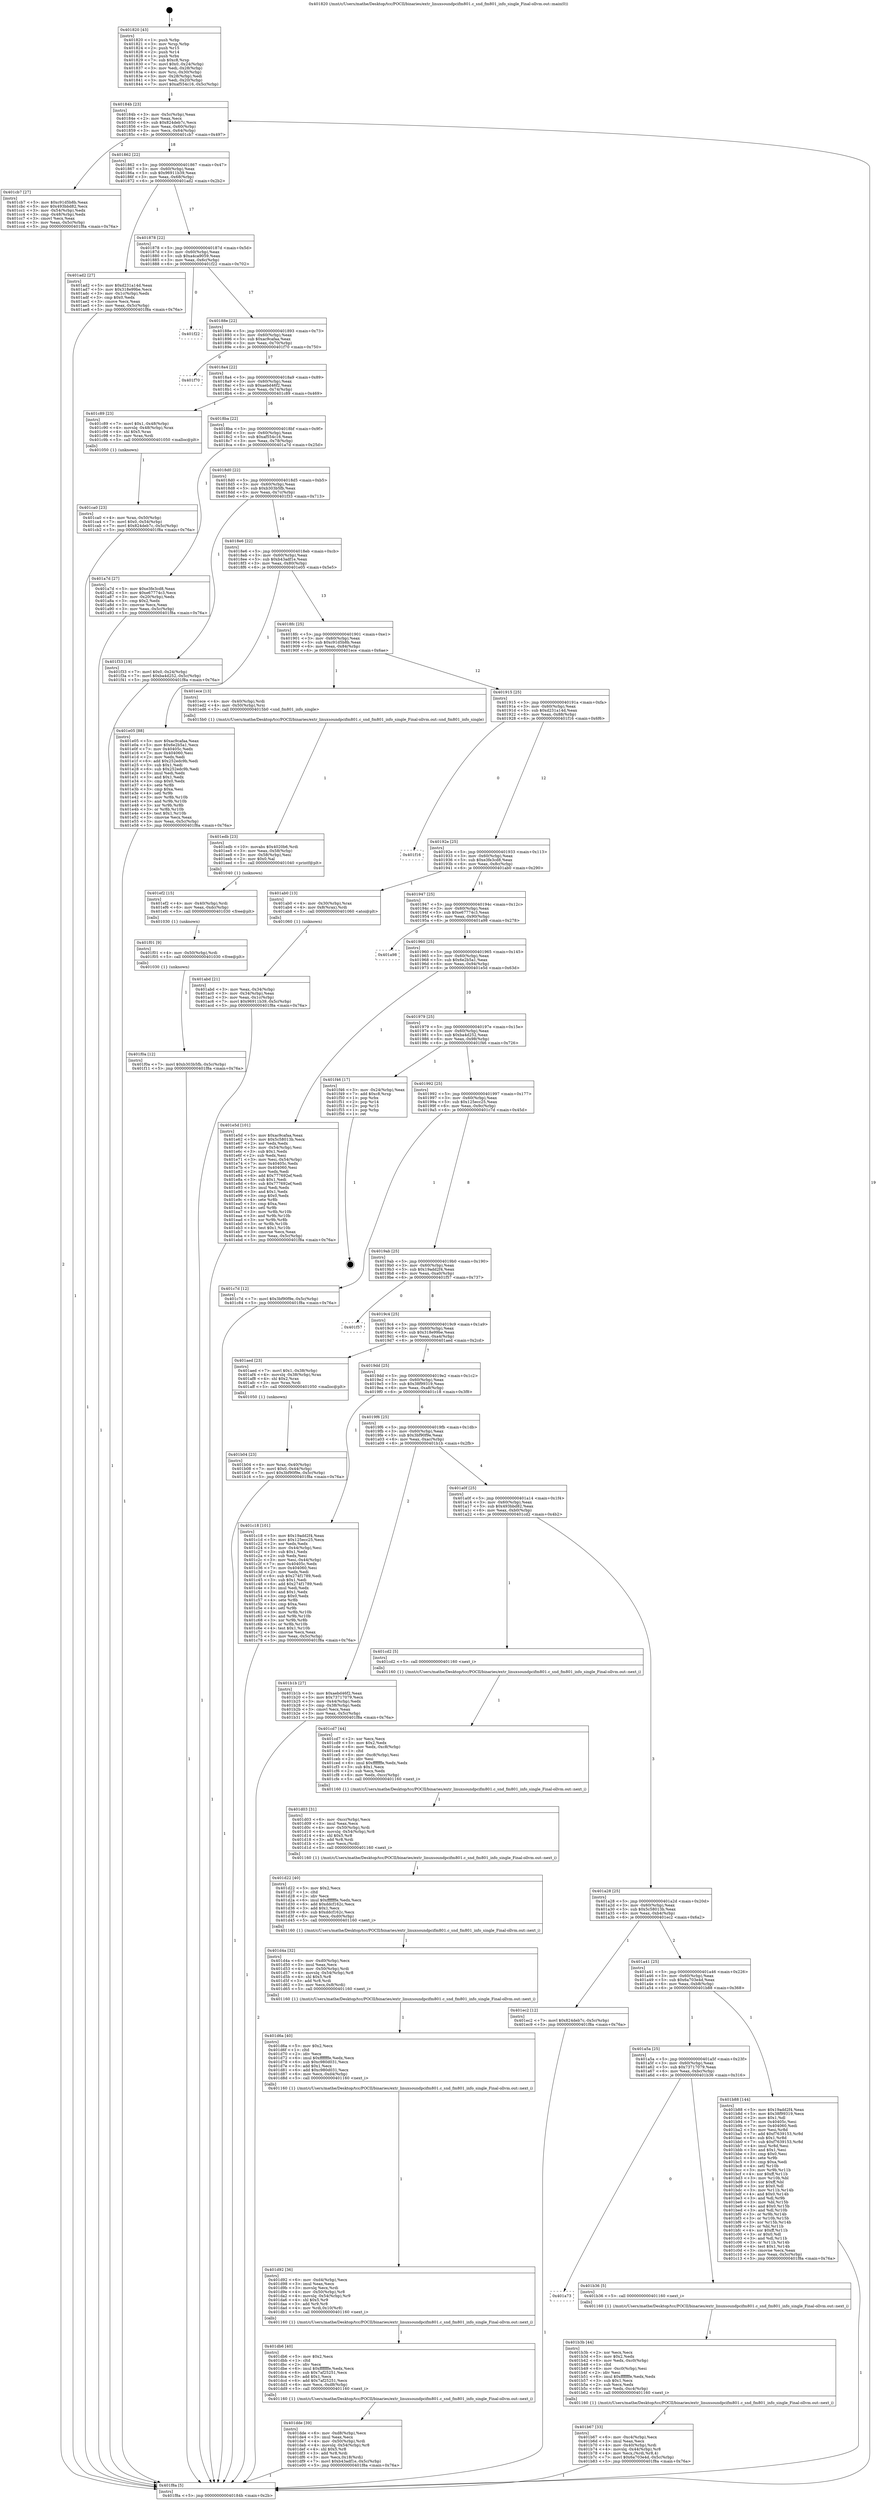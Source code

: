 digraph "0x401820" {
  label = "0x401820 (/mnt/c/Users/mathe/Desktop/tcc/POCII/binaries/extr_linuxsoundpcifm801.c_snd_fm801_info_single_Final-ollvm.out::main(0))"
  labelloc = "t"
  node[shape=record]

  Entry [label="",width=0.3,height=0.3,shape=circle,fillcolor=black,style=filled]
  "0x40184b" [label="{
     0x40184b [23]\l
     | [instrs]\l
     &nbsp;&nbsp;0x40184b \<+3\>: mov -0x5c(%rbp),%eax\l
     &nbsp;&nbsp;0x40184e \<+2\>: mov %eax,%ecx\l
     &nbsp;&nbsp;0x401850 \<+6\>: sub $0x824deb7c,%ecx\l
     &nbsp;&nbsp;0x401856 \<+3\>: mov %eax,-0x60(%rbp)\l
     &nbsp;&nbsp;0x401859 \<+3\>: mov %ecx,-0x64(%rbp)\l
     &nbsp;&nbsp;0x40185c \<+6\>: je 0000000000401cb7 \<main+0x497\>\l
  }"]
  "0x401cb7" [label="{
     0x401cb7 [27]\l
     | [instrs]\l
     &nbsp;&nbsp;0x401cb7 \<+5\>: mov $0xc91d5b8b,%eax\l
     &nbsp;&nbsp;0x401cbc \<+5\>: mov $0x493bbd82,%ecx\l
     &nbsp;&nbsp;0x401cc1 \<+3\>: mov -0x54(%rbp),%edx\l
     &nbsp;&nbsp;0x401cc4 \<+3\>: cmp -0x48(%rbp),%edx\l
     &nbsp;&nbsp;0x401cc7 \<+3\>: cmovl %ecx,%eax\l
     &nbsp;&nbsp;0x401cca \<+3\>: mov %eax,-0x5c(%rbp)\l
     &nbsp;&nbsp;0x401ccd \<+5\>: jmp 0000000000401f8a \<main+0x76a\>\l
  }"]
  "0x401862" [label="{
     0x401862 [22]\l
     | [instrs]\l
     &nbsp;&nbsp;0x401862 \<+5\>: jmp 0000000000401867 \<main+0x47\>\l
     &nbsp;&nbsp;0x401867 \<+3\>: mov -0x60(%rbp),%eax\l
     &nbsp;&nbsp;0x40186a \<+5\>: sub $0x96911b39,%eax\l
     &nbsp;&nbsp;0x40186f \<+3\>: mov %eax,-0x68(%rbp)\l
     &nbsp;&nbsp;0x401872 \<+6\>: je 0000000000401ad2 \<main+0x2b2\>\l
  }"]
  Exit [label="",width=0.3,height=0.3,shape=circle,fillcolor=black,style=filled,peripheries=2]
  "0x401ad2" [label="{
     0x401ad2 [27]\l
     | [instrs]\l
     &nbsp;&nbsp;0x401ad2 \<+5\>: mov $0xd231a14d,%eax\l
     &nbsp;&nbsp;0x401ad7 \<+5\>: mov $0x318e99be,%ecx\l
     &nbsp;&nbsp;0x401adc \<+3\>: mov -0x1c(%rbp),%edx\l
     &nbsp;&nbsp;0x401adf \<+3\>: cmp $0x0,%edx\l
     &nbsp;&nbsp;0x401ae2 \<+3\>: cmove %ecx,%eax\l
     &nbsp;&nbsp;0x401ae5 \<+3\>: mov %eax,-0x5c(%rbp)\l
     &nbsp;&nbsp;0x401ae8 \<+5\>: jmp 0000000000401f8a \<main+0x76a\>\l
  }"]
  "0x401878" [label="{
     0x401878 [22]\l
     | [instrs]\l
     &nbsp;&nbsp;0x401878 \<+5\>: jmp 000000000040187d \<main+0x5d\>\l
     &nbsp;&nbsp;0x40187d \<+3\>: mov -0x60(%rbp),%eax\l
     &nbsp;&nbsp;0x401880 \<+5\>: sub $0xa4ca9059,%eax\l
     &nbsp;&nbsp;0x401885 \<+3\>: mov %eax,-0x6c(%rbp)\l
     &nbsp;&nbsp;0x401888 \<+6\>: je 0000000000401f22 \<main+0x702\>\l
  }"]
  "0x401f0a" [label="{
     0x401f0a [12]\l
     | [instrs]\l
     &nbsp;&nbsp;0x401f0a \<+7\>: movl $0xb303b5fb,-0x5c(%rbp)\l
     &nbsp;&nbsp;0x401f11 \<+5\>: jmp 0000000000401f8a \<main+0x76a\>\l
  }"]
  "0x401f22" [label="{
     0x401f22\l
  }", style=dashed]
  "0x40188e" [label="{
     0x40188e [22]\l
     | [instrs]\l
     &nbsp;&nbsp;0x40188e \<+5\>: jmp 0000000000401893 \<main+0x73\>\l
     &nbsp;&nbsp;0x401893 \<+3\>: mov -0x60(%rbp),%eax\l
     &nbsp;&nbsp;0x401896 \<+5\>: sub $0xac9cafaa,%eax\l
     &nbsp;&nbsp;0x40189b \<+3\>: mov %eax,-0x70(%rbp)\l
     &nbsp;&nbsp;0x40189e \<+6\>: je 0000000000401f70 \<main+0x750\>\l
  }"]
  "0x401f01" [label="{
     0x401f01 [9]\l
     | [instrs]\l
     &nbsp;&nbsp;0x401f01 \<+4\>: mov -0x50(%rbp),%rdi\l
     &nbsp;&nbsp;0x401f05 \<+5\>: call 0000000000401030 \<free@plt\>\l
     | [calls]\l
     &nbsp;&nbsp;0x401030 \{1\} (unknown)\l
  }"]
  "0x401f70" [label="{
     0x401f70\l
  }", style=dashed]
  "0x4018a4" [label="{
     0x4018a4 [22]\l
     | [instrs]\l
     &nbsp;&nbsp;0x4018a4 \<+5\>: jmp 00000000004018a9 \<main+0x89\>\l
     &nbsp;&nbsp;0x4018a9 \<+3\>: mov -0x60(%rbp),%eax\l
     &nbsp;&nbsp;0x4018ac \<+5\>: sub $0xaebd46f2,%eax\l
     &nbsp;&nbsp;0x4018b1 \<+3\>: mov %eax,-0x74(%rbp)\l
     &nbsp;&nbsp;0x4018b4 \<+6\>: je 0000000000401c89 \<main+0x469\>\l
  }"]
  "0x401ef2" [label="{
     0x401ef2 [15]\l
     | [instrs]\l
     &nbsp;&nbsp;0x401ef2 \<+4\>: mov -0x40(%rbp),%rdi\l
     &nbsp;&nbsp;0x401ef6 \<+6\>: mov %eax,-0xdc(%rbp)\l
     &nbsp;&nbsp;0x401efc \<+5\>: call 0000000000401030 \<free@plt\>\l
     | [calls]\l
     &nbsp;&nbsp;0x401030 \{1\} (unknown)\l
  }"]
  "0x401c89" [label="{
     0x401c89 [23]\l
     | [instrs]\l
     &nbsp;&nbsp;0x401c89 \<+7\>: movl $0x1,-0x48(%rbp)\l
     &nbsp;&nbsp;0x401c90 \<+4\>: movslq -0x48(%rbp),%rax\l
     &nbsp;&nbsp;0x401c94 \<+4\>: shl $0x5,%rax\l
     &nbsp;&nbsp;0x401c98 \<+3\>: mov %rax,%rdi\l
     &nbsp;&nbsp;0x401c9b \<+5\>: call 0000000000401050 \<malloc@plt\>\l
     | [calls]\l
     &nbsp;&nbsp;0x401050 \{1\} (unknown)\l
  }"]
  "0x4018ba" [label="{
     0x4018ba [22]\l
     | [instrs]\l
     &nbsp;&nbsp;0x4018ba \<+5\>: jmp 00000000004018bf \<main+0x9f\>\l
     &nbsp;&nbsp;0x4018bf \<+3\>: mov -0x60(%rbp),%eax\l
     &nbsp;&nbsp;0x4018c2 \<+5\>: sub $0xaf554c16,%eax\l
     &nbsp;&nbsp;0x4018c7 \<+3\>: mov %eax,-0x78(%rbp)\l
     &nbsp;&nbsp;0x4018ca \<+6\>: je 0000000000401a7d \<main+0x25d\>\l
  }"]
  "0x401edb" [label="{
     0x401edb [23]\l
     | [instrs]\l
     &nbsp;&nbsp;0x401edb \<+10\>: movabs $0x4020b6,%rdi\l
     &nbsp;&nbsp;0x401ee5 \<+3\>: mov %eax,-0x58(%rbp)\l
     &nbsp;&nbsp;0x401ee8 \<+3\>: mov -0x58(%rbp),%esi\l
     &nbsp;&nbsp;0x401eeb \<+2\>: mov $0x0,%al\l
     &nbsp;&nbsp;0x401eed \<+5\>: call 0000000000401040 \<printf@plt\>\l
     | [calls]\l
     &nbsp;&nbsp;0x401040 \{1\} (unknown)\l
  }"]
  "0x401a7d" [label="{
     0x401a7d [27]\l
     | [instrs]\l
     &nbsp;&nbsp;0x401a7d \<+5\>: mov $0xe3fe3cd8,%eax\l
     &nbsp;&nbsp;0x401a82 \<+5\>: mov $0xe67774c3,%ecx\l
     &nbsp;&nbsp;0x401a87 \<+3\>: mov -0x20(%rbp),%edx\l
     &nbsp;&nbsp;0x401a8a \<+3\>: cmp $0x2,%edx\l
     &nbsp;&nbsp;0x401a8d \<+3\>: cmovne %ecx,%eax\l
     &nbsp;&nbsp;0x401a90 \<+3\>: mov %eax,-0x5c(%rbp)\l
     &nbsp;&nbsp;0x401a93 \<+5\>: jmp 0000000000401f8a \<main+0x76a\>\l
  }"]
  "0x4018d0" [label="{
     0x4018d0 [22]\l
     | [instrs]\l
     &nbsp;&nbsp;0x4018d0 \<+5\>: jmp 00000000004018d5 \<main+0xb5\>\l
     &nbsp;&nbsp;0x4018d5 \<+3\>: mov -0x60(%rbp),%eax\l
     &nbsp;&nbsp;0x4018d8 \<+5\>: sub $0xb303b5fb,%eax\l
     &nbsp;&nbsp;0x4018dd \<+3\>: mov %eax,-0x7c(%rbp)\l
     &nbsp;&nbsp;0x4018e0 \<+6\>: je 0000000000401f33 \<main+0x713\>\l
  }"]
  "0x401f8a" [label="{
     0x401f8a [5]\l
     | [instrs]\l
     &nbsp;&nbsp;0x401f8a \<+5\>: jmp 000000000040184b \<main+0x2b\>\l
  }"]
  "0x401820" [label="{
     0x401820 [43]\l
     | [instrs]\l
     &nbsp;&nbsp;0x401820 \<+1\>: push %rbp\l
     &nbsp;&nbsp;0x401821 \<+3\>: mov %rsp,%rbp\l
     &nbsp;&nbsp;0x401824 \<+2\>: push %r15\l
     &nbsp;&nbsp;0x401826 \<+2\>: push %r14\l
     &nbsp;&nbsp;0x401828 \<+1\>: push %rbx\l
     &nbsp;&nbsp;0x401829 \<+7\>: sub $0xc8,%rsp\l
     &nbsp;&nbsp;0x401830 \<+7\>: movl $0x0,-0x24(%rbp)\l
     &nbsp;&nbsp;0x401837 \<+3\>: mov %edi,-0x28(%rbp)\l
     &nbsp;&nbsp;0x40183a \<+4\>: mov %rsi,-0x30(%rbp)\l
     &nbsp;&nbsp;0x40183e \<+3\>: mov -0x28(%rbp),%edi\l
     &nbsp;&nbsp;0x401841 \<+3\>: mov %edi,-0x20(%rbp)\l
     &nbsp;&nbsp;0x401844 \<+7\>: movl $0xaf554c16,-0x5c(%rbp)\l
  }"]
  "0x401dde" [label="{
     0x401dde [39]\l
     | [instrs]\l
     &nbsp;&nbsp;0x401dde \<+6\>: mov -0xd8(%rbp),%ecx\l
     &nbsp;&nbsp;0x401de4 \<+3\>: imul %eax,%ecx\l
     &nbsp;&nbsp;0x401de7 \<+4\>: mov -0x50(%rbp),%rdi\l
     &nbsp;&nbsp;0x401deb \<+4\>: movslq -0x54(%rbp),%r8\l
     &nbsp;&nbsp;0x401def \<+4\>: shl $0x5,%r8\l
     &nbsp;&nbsp;0x401df3 \<+3\>: add %r8,%rdi\l
     &nbsp;&nbsp;0x401df6 \<+3\>: mov %ecx,0x18(%rdi)\l
     &nbsp;&nbsp;0x401df9 \<+7\>: movl $0xb43adf1e,-0x5c(%rbp)\l
     &nbsp;&nbsp;0x401e00 \<+5\>: jmp 0000000000401f8a \<main+0x76a\>\l
  }"]
  "0x401f33" [label="{
     0x401f33 [19]\l
     | [instrs]\l
     &nbsp;&nbsp;0x401f33 \<+7\>: movl $0x0,-0x24(%rbp)\l
     &nbsp;&nbsp;0x401f3a \<+7\>: movl $0xba4d252,-0x5c(%rbp)\l
     &nbsp;&nbsp;0x401f41 \<+5\>: jmp 0000000000401f8a \<main+0x76a\>\l
  }"]
  "0x4018e6" [label="{
     0x4018e6 [22]\l
     | [instrs]\l
     &nbsp;&nbsp;0x4018e6 \<+5\>: jmp 00000000004018eb \<main+0xcb\>\l
     &nbsp;&nbsp;0x4018eb \<+3\>: mov -0x60(%rbp),%eax\l
     &nbsp;&nbsp;0x4018ee \<+5\>: sub $0xb43adf1e,%eax\l
     &nbsp;&nbsp;0x4018f3 \<+3\>: mov %eax,-0x80(%rbp)\l
     &nbsp;&nbsp;0x4018f6 \<+6\>: je 0000000000401e05 \<main+0x5e5\>\l
  }"]
  "0x401db6" [label="{
     0x401db6 [40]\l
     | [instrs]\l
     &nbsp;&nbsp;0x401db6 \<+5\>: mov $0x2,%ecx\l
     &nbsp;&nbsp;0x401dbb \<+1\>: cltd\l
     &nbsp;&nbsp;0x401dbc \<+2\>: idiv %ecx\l
     &nbsp;&nbsp;0x401dbe \<+6\>: imul $0xfffffffe,%edx,%ecx\l
     &nbsp;&nbsp;0x401dc4 \<+6\>: sub $0x7af25251,%ecx\l
     &nbsp;&nbsp;0x401dca \<+3\>: add $0x1,%ecx\l
     &nbsp;&nbsp;0x401dcd \<+6\>: add $0x7af25251,%ecx\l
     &nbsp;&nbsp;0x401dd3 \<+6\>: mov %ecx,-0xd8(%rbp)\l
     &nbsp;&nbsp;0x401dd9 \<+5\>: call 0000000000401160 \<next_i\>\l
     | [calls]\l
     &nbsp;&nbsp;0x401160 \{1\} (/mnt/c/Users/mathe/Desktop/tcc/POCII/binaries/extr_linuxsoundpcifm801.c_snd_fm801_info_single_Final-ollvm.out::next_i)\l
  }"]
  "0x401e05" [label="{
     0x401e05 [88]\l
     | [instrs]\l
     &nbsp;&nbsp;0x401e05 \<+5\>: mov $0xac9cafaa,%eax\l
     &nbsp;&nbsp;0x401e0a \<+5\>: mov $0x6e2b5a1,%ecx\l
     &nbsp;&nbsp;0x401e0f \<+7\>: mov 0x40405c,%edx\l
     &nbsp;&nbsp;0x401e16 \<+7\>: mov 0x404060,%esi\l
     &nbsp;&nbsp;0x401e1d \<+2\>: mov %edx,%edi\l
     &nbsp;&nbsp;0x401e1f \<+6\>: add $0x252edc9b,%edi\l
     &nbsp;&nbsp;0x401e25 \<+3\>: sub $0x1,%edi\l
     &nbsp;&nbsp;0x401e28 \<+6\>: sub $0x252edc9b,%edi\l
     &nbsp;&nbsp;0x401e2e \<+3\>: imul %edi,%edx\l
     &nbsp;&nbsp;0x401e31 \<+3\>: and $0x1,%edx\l
     &nbsp;&nbsp;0x401e34 \<+3\>: cmp $0x0,%edx\l
     &nbsp;&nbsp;0x401e37 \<+4\>: sete %r8b\l
     &nbsp;&nbsp;0x401e3b \<+3\>: cmp $0xa,%esi\l
     &nbsp;&nbsp;0x401e3e \<+4\>: setl %r9b\l
     &nbsp;&nbsp;0x401e42 \<+3\>: mov %r8b,%r10b\l
     &nbsp;&nbsp;0x401e45 \<+3\>: and %r9b,%r10b\l
     &nbsp;&nbsp;0x401e48 \<+3\>: xor %r9b,%r8b\l
     &nbsp;&nbsp;0x401e4b \<+3\>: or %r8b,%r10b\l
     &nbsp;&nbsp;0x401e4e \<+4\>: test $0x1,%r10b\l
     &nbsp;&nbsp;0x401e52 \<+3\>: cmovne %ecx,%eax\l
     &nbsp;&nbsp;0x401e55 \<+3\>: mov %eax,-0x5c(%rbp)\l
     &nbsp;&nbsp;0x401e58 \<+5\>: jmp 0000000000401f8a \<main+0x76a\>\l
  }"]
  "0x4018fc" [label="{
     0x4018fc [25]\l
     | [instrs]\l
     &nbsp;&nbsp;0x4018fc \<+5\>: jmp 0000000000401901 \<main+0xe1\>\l
     &nbsp;&nbsp;0x401901 \<+3\>: mov -0x60(%rbp),%eax\l
     &nbsp;&nbsp;0x401904 \<+5\>: sub $0xc91d5b8b,%eax\l
     &nbsp;&nbsp;0x401909 \<+6\>: mov %eax,-0x84(%rbp)\l
     &nbsp;&nbsp;0x40190f \<+6\>: je 0000000000401ece \<main+0x6ae\>\l
  }"]
  "0x401d92" [label="{
     0x401d92 [36]\l
     | [instrs]\l
     &nbsp;&nbsp;0x401d92 \<+6\>: mov -0xd4(%rbp),%ecx\l
     &nbsp;&nbsp;0x401d98 \<+3\>: imul %eax,%ecx\l
     &nbsp;&nbsp;0x401d9b \<+3\>: movslq %ecx,%rdi\l
     &nbsp;&nbsp;0x401d9e \<+4\>: mov -0x50(%rbp),%r8\l
     &nbsp;&nbsp;0x401da2 \<+4\>: movslq -0x54(%rbp),%r9\l
     &nbsp;&nbsp;0x401da6 \<+4\>: shl $0x5,%r9\l
     &nbsp;&nbsp;0x401daa \<+3\>: add %r9,%r8\l
     &nbsp;&nbsp;0x401dad \<+4\>: mov %rdi,0x10(%r8)\l
     &nbsp;&nbsp;0x401db1 \<+5\>: call 0000000000401160 \<next_i\>\l
     | [calls]\l
     &nbsp;&nbsp;0x401160 \{1\} (/mnt/c/Users/mathe/Desktop/tcc/POCII/binaries/extr_linuxsoundpcifm801.c_snd_fm801_info_single_Final-ollvm.out::next_i)\l
  }"]
  "0x401ece" [label="{
     0x401ece [13]\l
     | [instrs]\l
     &nbsp;&nbsp;0x401ece \<+4\>: mov -0x40(%rbp),%rdi\l
     &nbsp;&nbsp;0x401ed2 \<+4\>: mov -0x50(%rbp),%rsi\l
     &nbsp;&nbsp;0x401ed6 \<+5\>: call 00000000004015b0 \<snd_fm801_info_single\>\l
     | [calls]\l
     &nbsp;&nbsp;0x4015b0 \{1\} (/mnt/c/Users/mathe/Desktop/tcc/POCII/binaries/extr_linuxsoundpcifm801.c_snd_fm801_info_single_Final-ollvm.out::snd_fm801_info_single)\l
  }"]
  "0x401915" [label="{
     0x401915 [25]\l
     | [instrs]\l
     &nbsp;&nbsp;0x401915 \<+5\>: jmp 000000000040191a \<main+0xfa\>\l
     &nbsp;&nbsp;0x40191a \<+3\>: mov -0x60(%rbp),%eax\l
     &nbsp;&nbsp;0x40191d \<+5\>: sub $0xd231a14d,%eax\l
     &nbsp;&nbsp;0x401922 \<+6\>: mov %eax,-0x88(%rbp)\l
     &nbsp;&nbsp;0x401928 \<+6\>: je 0000000000401f16 \<main+0x6f6\>\l
  }"]
  "0x401d6a" [label="{
     0x401d6a [40]\l
     | [instrs]\l
     &nbsp;&nbsp;0x401d6a \<+5\>: mov $0x2,%ecx\l
     &nbsp;&nbsp;0x401d6f \<+1\>: cltd\l
     &nbsp;&nbsp;0x401d70 \<+2\>: idiv %ecx\l
     &nbsp;&nbsp;0x401d72 \<+6\>: imul $0xfffffffe,%edx,%ecx\l
     &nbsp;&nbsp;0x401d78 \<+6\>: sub $0xc980d031,%ecx\l
     &nbsp;&nbsp;0x401d7e \<+3\>: add $0x1,%ecx\l
     &nbsp;&nbsp;0x401d81 \<+6\>: add $0xc980d031,%ecx\l
     &nbsp;&nbsp;0x401d87 \<+6\>: mov %ecx,-0xd4(%rbp)\l
     &nbsp;&nbsp;0x401d8d \<+5\>: call 0000000000401160 \<next_i\>\l
     | [calls]\l
     &nbsp;&nbsp;0x401160 \{1\} (/mnt/c/Users/mathe/Desktop/tcc/POCII/binaries/extr_linuxsoundpcifm801.c_snd_fm801_info_single_Final-ollvm.out::next_i)\l
  }"]
  "0x401f16" [label="{
     0x401f16\l
  }", style=dashed]
  "0x40192e" [label="{
     0x40192e [25]\l
     | [instrs]\l
     &nbsp;&nbsp;0x40192e \<+5\>: jmp 0000000000401933 \<main+0x113\>\l
     &nbsp;&nbsp;0x401933 \<+3\>: mov -0x60(%rbp),%eax\l
     &nbsp;&nbsp;0x401936 \<+5\>: sub $0xe3fe3cd8,%eax\l
     &nbsp;&nbsp;0x40193b \<+6\>: mov %eax,-0x8c(%rbp)\l
     &nbsp;&nbsp;0x401941 \<+6\>: je 0000000000401ab0 \<main+0x290\>\l
  }"]
  "0x401d4a" [label="{
     0x401d4a [32]\l
     | [instrs]\l
     &nbsp;&nbsp;0x401d4a \<+6\>: mov -0xd0(%rbp),%ecx\l
     &nbsp;&nbsp;0x401d50 \<+3\>: imul %eax,%ecx\l
     &nbsp;&nbsp;0x401d53 \<+4\>: mov -0x50(%rbp),%rdi\l
     &nbsp;&nbsp;0x401d57 \<+4\>: movslq -0x54(%rbp),%r8\l
     &nbsp;&nbsp;0x401d5b \<+4\>: shl $0x5,%r8\l
     &nbsp;&nbsp;0x401d5f \<+3\>: add %r8,%rdi\l
     &nbsp;&nbsp;0x401d62 \<+3\>: mov %ecx,0x8(%rdi)\l
     &nbsp;&nbsp;0x401d65 \<+5\>: call 0000000000401160 \<next_i\>\l
     | [calls]\l
     &nbsp;&nbsp;0x401160 \{1\} (/mnt/c/Users/mathe/Desktop/tcc/POCII/binaries/extr_linuxsoundpcifm801.c_snd_fm801_info_single_Final-ollvm.out::next_i)\l
  }"]
  "0x401ab0" [label="{
     0x401ab0 [13]\l
     | [instrs]\l
     &nbsp;&nbsp;0x401ab0 \<+4\>: mov -0x30(%rbp),%rax\l
     &nbsp;&nbsp;0x401ab4 \<+4\>: mov 0x8(%rax),%rdi\l
     &nbsp;&nbsp;0x401ab8 \<+5\>: call 0000000000401060 \<atoi@plt\>\l
     | [calls]\l
     &nbsp;&nbsp;0x401060 \{1\} (unknown)\l
  }"]
  "0x401947" [label="{
     0x401947 [25]\l
     | [instrs]\l
     &nbsp;&nbsp;0x401947 \<+5\>: jmp 000000000040194c \<main+0x12c\>\l
     &nbsp;&nbsp;0x40194c \<+3\>: mov -0x60(%rbp),%eax\l
     &nbsp;&nbsp;0x40194f \<+5\>: sub $0xe67774c3,%eax\l
     &nbsp;&nbsp;0x401954 \<+6\>: mov %eax,-0x90(%rbp)\l
     &nbsp;&nbsp;0x40195a \<+6\>: je 0000000000401a98 \<main+0x278\>\l
  }"]
  "0x401abd" [label="{
     0x401abd [21]\l
     | [instrs]\l
     &nbsp;&nbsp;0x401abd \<+3\>: mov %eax,-0x34(%rbp)\l
     &nbsp;&nbsp;0x401ac0 \<+3\>: mov -0x34(%rbp),%eax\l
     &nbsp;&nbsp;0x401ac3 \<+3\>: mov %eax,-0x1c(%rbp)\l
     &nbsp;&nbsp;0x401ac6 \<+7\>: movl $0x96911b39,-0x5c(%rbp)\l
     &nbsp;&nbsp;0x401acd \<+5\>: jmp 0000000000401f8a \<main+0x76a\>\l
  }"]
  "0x401d22" [label="{
     0x401d22 [40]\l
     | [instrs]\l
     &nbsp;&nbsp;0x401d22 \<+5\>: mov $0x2,%ecx\l
     &nbsp;&nbsp;0x401d27 \<+1\>: cltd\l
     &nbsp;&nbsp;0x401d28 \<+2\>: idiv %ecx\l
     &nbsp;&nbsp;0x401d2a \<+6\>: imul $0xfffffffe,%edx,%ecx\l
     &nbsp;&nbsp;0x401d30 \<+6\>: add $0xddcf162c,%ecx\l
     &nbsp;&nbsp;0x401d36 \<+3\>: add $0x1,%ecx\l
     &nbsp;&nbsp;0x401d39 \<+6\>: sub $0xddcf162c,%ecx\l
     &nbsp;&nbsp;0x401d3f \<+6\>: mov %ecx,-0xd0(%rbp)\l
     &nbsp;&nbsp;0x401d45 \<+5\>: call 0000000000401160 \<next_i\>\l
     | [calls]\l
     &nbsp;&nbsp;0x401160 \{1\} (/mnt/c/Users/mathe/Desktop/tcc/POCII/binaries/extr_linuxsoundpcifm801.c_snd_fm801_info_single_Final-ollvm.out::next_i)\l
  }"]
  "0x401a98" [label="{
     0x401a98\l
  }", style=dashed]
  "0x401960" [label="{
     0x401960 [25]\l
     | [instrs]\l
     &nbsp;&nbsp;0x401960 \<+5\>: jmp 0000000000401965 \<main+0x145\>\l
     &nbsp;&nbsp;0x401965 \<+3\>: mov -0x60(%rbp),%eax\l
     &nbsp;&nbsp;0x401968 \<+5\>: sub $0x6e2b5a1,%eax\l
     &nbsp;&nbsp;0x40196d \<+6\>: mov %eax,-0x94(%rbp)\l
     &nbsp;&nbsp;0x401973 \<+6\>: je 0000000000401e5d \<main+0x63d\>\l
  }"]
  "0x401d03" [label="{
     0x401d03 [31]\l
     | [instrs]\l
     &nbsp;&nbsp;0x401d03 \<+6\>: mov -0xcc(%rbp),%ecx\l
     &nbsp;&nbsp;0x401d09 \<+3\>: imul %eax,%ecx\l
     &nbsp;&nbsp;0x401d0c \<+4\>: mov -0x50(%rbp),%rdi\l
     &nbsp;&nbsp;0x401d10 \<+4\>: movslq -0x54(%rbp),%r8\l
     &nbsp;&nbsp;0x401d14 \<+4\>: shl $0x5,%r8\l
     &nbsp;&nbsp;0x401d18 \<+3\>: add %r8,%rdi\l
     &nbsp;&nbsp;0x401d1b \<+2\>: mov %ecx,(%rdi)\l
     &nbsp;&nbsp;0x401d1d \<+5\>: call 0000000000401160 \<next_i\>\l
     | [calls]\l
     &nbsp;&nbsp;0x401160 \{1\} (/mnt/c/Users/mathe/Desktop/tcc/POCII/binaries/extr_linuxsoundpcifm801.c_snd_fm801_info_single_Final-ollvm.out::next_i)\l
  }"]
  "0x401e5d" [label="{
     0x401e5d [101]\l
     | [instrs]\l
     &nbsp;&nbsp;0x401e5d \<+5\>: mov $0xac9cafaa,%eax\l
     &nbsp;&nbsp;0x401e62 \<+5\>: mov $0x5c58013b,%ecx\l
     &nbsp;&nbsp;0x401e67 \<+2\>: xor %edx,%edx\l
     &nbsp;&nbsp;0x401e69 \<+3\>: mov -0x54(%rbp),%esi\l
     &nbsp;&nbsp;0x401e6c \<+3\>: sub $0x1,%edx\l
     &nbsp;&nbsp;0x401e6f \<+2\>: sub %edx,%esi\l
     &nbsp;&nbsp;0x401e71 \<+3\>: mov %esi,-0x54(%rbp)\l
     &nbsp;&nbsp;0x401e74 \<+7\>: mov 0x40405c,%edx\l
     &nbsp;&nbsp;0x401e7b \<+7\>: mov 0x404060,%esi\l
     &nbsp;&nbsp;0x401e82 \<+2\>: mov %edx,%edi\l
     &nbsp;&nbsp;0x401e84 \<+6\>: add $0x777692ef,%edi\l
     &nbsp;&nbsp;0x401e8a \<+3\>: sub $0x1,%edi\l
     &nbsp;&nbsp;0x401e8d \<+6\>: sub $0x777692ef,%edi\l
     &nbsp;&nbsp;0x401e93 \<+3\>: imul %edi,%edx\l
     &nbsp;&nbsp;0x401e96 \<+3\>: and $0x1,%edx\l
     &nbsp;&nbsp;0x401e99 \<+3\>: cmp $0x0,%edx\l
     &nbsp;&nbsp;0x401e9c \<+4\>: sete %r8b\l
     &nbsp;&nbsp;0x401ea0 \<+3\>: cmp $0xa,%esi\l
     &nbsp;&nbsp;0x401ea3 \<+4\>: setl %r9b\l
     &nbsp;&nbsp;0x401ea7 \<+3\>: mov %r8b,%r10b\l
     &nbsp;&nbsp;0x401eaa \<+3\>: and %r9b,%r10b\l
     &nbsp;&nbsp;0x401ead \<+3\>: xor %r9b,%r8b\l
     &nbsp;&nbsp;0x401eb0 \<+3\>: or %r8b,%r10b\l
     &nbsp;&nbsp;0x401eb3 \<+4\>: test $0x1,%r10b\l
     &nbsp;&nbsp;0x401eb7 \<+3\>: cmovne %ecx,%eax\l
     &nbsp;&nbsp;0x401eba \<+3\>: mov %eax,-0x5c(%rbp)\l
     &nbsp;&nbsp;0x401ebd \<+5\>: jmp 0000000000401f8a \<main+0x76a\>\l
  }"]
  "0x401979" [label="{
     0x401979 [25]\l
     | [instrs]\l
     &nbsp;&nbsp;0x401979 \<+5\>: jmp 000000000040197e \<main+0x15e\>\l
     &nbsp;&nbsp;0x40197e \<+3\>: mov -0x60(%rbp),%eax\l
     &nbsp;&nbsp;0x401981 \<+5\>: sub $0xba4d252,%eax\l
     &nbsp;&nbsp;0x401986 \<+6\>: mov %eax,-0x98(%rbp)\l
     &nbsp;&nbsp;0x40198c \<+6\>: je 0000000000401f46 \<main+0x726\>\l
  }"]
  "0x401cd7" [label="{
     0x401cd7 [44]\l
     | [instrs]\l
     &nbsp;&nbsp;0x401cd7 \<+2\>: xor %ecx,%ecx\l
     &nbsp;&nbsp;0x401cd9 \<+5\>: mov $0x2,%edx\l
     &nbsp;&nbsp;0x401cde \<+6\>: mov %edx,-0xc8(%rbp)\l
     &nbsp;&nbsp;0x401ce4 \<+1\>: cltd\l
     &nbsp;&nbsp;0x401ce5 \<+6\>: mov -0xc8(%rbp),%esi\l
     &nbsp;&nbsp;0x401ceb \<+2\>: idiv %esi\l
     &nbsp;&nbsp;0x401ced \<+6\>: imul $0xfffffffe,%edx,%edx\l
     &nbsp;&nbsp;0x401cf3 \<+3\>: sub $0x1,%ecx\l
     &nbsp;&nbsp;0x401cf6 \<+2\>: sub %ecx,%edx\l
     &nbsp;&nbsp;0x401cf8 \<+6\>: mov %edx,-0xcc(%rbp)\l
     &nbsp;&nbsp;0x401cfe \<+5\>: call 0000000000401160 \<next_i\>\l
     | [calls]\l
     &nbsp;&nbsp;0x401160 \{1\} (/mnt/c/Users/mathe/Desktop/tcc/POCII/binaries/extr_linuxsoundpcifm801.c_snd_fm801_info_single_Final-ollvm.out::next_i)\l
  }"]
  "0x401f46" [label="{
     0x401f46 [17]\l
     | [instrs]\l
     &nbsp;&nbsp;0x401f46 \<+3\>: mov -0x24(%rbp),%eax\l
     &nbsp;&nbsp;0x401f49 \<+7\>: add $0xc8,%rsp\l
     &nbsp;&nbsp;0x401f50 \<+1\>: pop %rbx\l
     &nbsp;&nbsp;0x401f51 \<+2\>: pop %r14\l
     &nbsp;&nbsp;0x401f53 \<+2\>: pop %r15\l
     &nbsp;&nbsp;0x401f55 \<+1\>: pop %rbp\l
     &nbsp;&nbsp;0x401f56 \<+1\>: ret\l
  }"]
  "0x401992" [label="{
     0x401992 [25]\l
     | [instrs]\l
     &nbsp;&nbsp;0x401992 \<+5\>: jmp 0000000000401997 \<main+0x177\>\l
     &nbsp;&nbsp;0x401997 \<+3\>: mov -0x60(%rbp),%eax\l
     &nbsp;&nbsp;0x40199a \<+5\>: sub $0x125ecc25,%eax\l
     &nbsp;&nbsp;0x40199f \<+6\>: mov %eax,-0x9c(%rbp)\l
     &nbsp;&nbsp;0x4019a5 \<+6\>: je 0000000000401c7d \<main+0x45d\>\l
  }"]
  "0x401ca0" [label="{
     0x401ca0 [23]\l
     | [instrs]\l
     &nbsp;&nbsp;0x401ca0 \<+4\>: mov %rax,-0x50(%rbp)\l
     &nbsp;&nbsp;0x401ca4 \<+7\>: movl $0x0,-0x54(%rbp)\l
     &nbsp;&nbsp;0x401cab \<+7\>: movl $0x824deb7c,-0x5c(%rbp)\l
     &nbsp;&nbsp;0x401cb2 \<+5\>: jmp 0000000000401f8a \<main+0x76a\>\l
  }"]
  "0x401c7d" [label="{
     0x401c7d [12]\l
     | [instrs]\l
     &nbsp;&nbsp;0x401c7d \<+7\>: movl $0x3bf90f9e,-0x5c(%rbp)\l
     &nbsp;&nbsp;0x401c84 \<+5\>: jmp 0000000000401f8a \<main+0x76a\>\l
  }"]
  "0x4019ab" [label="{
     0x4019ab [25]\l
     | [instrs]\l
     &nbsp;&nbsp;0x4019ab \<+5\>: jmp 00000000004019b0 \<main+0x190\>\l
     &nbsp;&nbsp;0x4019b0 \<+3\>: mov -0x60(%rbp),%eax\l
     &nbsp;&nbsp;0x4019b3 \<+5\>: sub $0x19add2f4,%eax\l
     &nbsp;&nbsp;0x4019b8 \<+6\>: mov %eax,-0xa0(%rbp)\l
     &nbsp;&nbsp;0x4019be \<+6\>: je 0000000000401f57 \<main+0x737\>\l
  }"]
  "0x401b67" [label="{
     0x401b67 [33]\l
     | [instrs]\l
     &nbsp;&nbsp;0x401b67 \<+6\>: mov -0xc4(%rbp),%ecx\l
     &nbsp;&nbsp;0x401b6d \<+3\>: imul %eax,%ecx\l
     &nbsp;&nbsp;0x401b70 \<+4\>: mov -0x40(%rbp),%rdi\l
     &nbsp;&nbsp;0x401b74 \<+4\>: movslq -0x44(%rbp),%r8\l
     &nbsp;&nbsp;0x401b78 \<+4\>: mov %ecx,(%rdi,%r8,4)\l
     &nbsp;&nbsp;0x401b7c \<+7\>: movl $0x6a703e4d,-0x5c(%rbp)\l
     &nbsp;&nbsp;0x401b83 \<+5\>: jmp 0000000000401f8a \<main+0x76a\>\l
  }"]
  "0x401f57" [label="{
     0x401f57\l
  }", style=dashed]
  "0x4019c4" [label="{
     0x4019c4 [25]\l
     | [instrs]\l
     &nbsp;&nbsp;0x4019c4 \<+5\>: jmp 00000000004019c9 \<main+0x1a9\>\l
     &nbsp;&nbsp;0x4019c9 \<+3\>: mov -0x60(%rbp),%eax\l
     &nbsp;&nbsp;0x4019cc \<+5\>: sub $0x318e99be,%eax\l
     &nbsp;&nbsp;0x4019d1 \<+6\>: mov %eax,-0xa4(%rbp)\l
     &nbsp;&nbsp;0x4019d7 \<+6\>: je 0000000000401aed \<main+0x2cd\>\l
  }"]
  "0x401b3b" [label="{
     0x401b3b [44]\l
     | [instrs]\l
     &nbsp;&nbsp;0x401b3b \<+2\>: xor %ecx,%ecx\l
     &nbsp;&nbsp;0x401b3d \<+5\>: mov $0x2,%edx\l
     &nbsp;&nbsp;0x401b42 \<+6\>: mov %edx,-0xc0(%rbp)\l
     &nbsp;&nbsp;0x401b48 \<+1\>: cltd\l
     &nbsp;&nbsp;0x401b49 \<+6\>: mov -0xc0(%rbp),%esi\l
     &nbsp;&nbsp;0x401b4f \<+2\>: idiv %esi\l
     &nbsp;&nbsp;0x401b51 \<+6\>: imul $0xfffffffe,%edx,%edx\l
     &nbsp;&nbsp;0x401b57 \<+3\>: sub $0x1,%ecx\l
     &nbsp;&nbsp;0x401b5a \<+2\>: sub %ecx,%edx\l
     &nbsp;&nbsp;0x401b5c \<+6\>: mov %edx,-0xc4(%rbp)\l
     &nbsp;&nbsp;0x401b62 \<+5\>: call 0000000000401160 \<next_i\>\l
     | [calls]\l
     &nbsp;&nbsp;0x401160 \{1\} (/mnt/c/Users/mathe/Desktop/tcc/POCII/binaries/extr_linuxsoundpcifm801.c_snd_fm801_info_single_Final-ollvm.out::next_i)\l
  }"]
  "0x401aed" [label="{
     0x401aed [23]\l
     | [instrs]\l
     &nbsp;&nbsp;0x401aed \<+7\>: movl $0x1,-0x38(%rbp)\l
     &nbsp;&nbsp;0x401af4 \<+4\>: movslq -0x38(%rbp),%rax\l
     &nbsp;&nbsp;0x401af8 \<+4\>: shl $0x2,%rax\l
     &nbsp;&nbsp;0x401afc \<+3\>: mov %rax,%rdi\l
     &nbsp;&nbsp;0x401aff \<+5\>: call 0000000000401050 \<malloc@plt\>\l
     | [calls]\l
     &nbsp;&nbsp;0x401050 \{1\} (unknown)\l
  }"]
  "0x4019dd" [label="{
     0x4019dd [25]\l
     | [instrs]\l
     &nbsp;&nbsp;0x4019dd \<+5\>: jmp 00000000004019e2 \<main+0x1c2\>\l
     &nbsp;&nbsp;0x4019e2 \<+3\>: mov -0x60(%rbp),%eax\l
     &nbsp;&nbsp;0x4019e5 \<+5\>: sub $0x38f99319,%eax\l
     &nbsp;&nbsp;0x4019ea \<+6\>: mov %eax,-0xa8(%rbp)\l
     &nbsp;&nbsp;0x4019f0 \<+6\>: je 0000000000401c18 \<main+0x3f8\>\l
  }"]
  "0x401b04" [label="{
     0x401b04 [23]\l
     | [instrs]\l
     &nbsp;&nbsp;0x401b04 \<+4\>: mov %rax,-0x40(%rbp)\l
     &nbsp;&nbsp;0x401b08 \<+7\>: movl $0x0,-0x44(%rbp)\l
     &nbsp;&nbsp;0x401b0f \<+7\>: movl $0x3bf90f9e,-0x5c(%rbp)\l
     &nbsp;&nbsp;0x401b16 \<+5\>: jmp 0000000000401f8a \<main+0x76a\>\l
  }"]
  "0x401a73" [label="{
     0x401a73\l
  }", style=dashed]
  "0x401c18" [label="{
     0x401c18 [101]\l
     | [instrs]\l
     &nbsp;&nbsp;0x401c18 \<+5\>: mov $0x19add2f4,%eax\l
     &nbsp;&nbsp;0x401c1d \<+5\>: mov $0x125ecc25,%ecx\l
     &nbsp;&nbsp;0x401c22 \<+2\>: xor %edx,%edx\l
     &nbsp;&nbsp;0x401c24 \<+3\>: mov -0x44(%rbp),%esi\l
     &nbsp;&nbsp;0x401c27 \<+3\>: sub $0x1,%edx\l
     &nbsp;&nbsp;0x401c2a \<+2\>: sub %edx,%esi\l
     &nbsp;&nbsp;0x401c2c \<+3\>: mov %esi,-0x44(%rbp)\l
     &nbsp;&nbsp;0x401c2f \<+7\>: mov 0x40405c,%edx\l
     &nbsp;&nbsp;0x401c36 \<+7\>: mov 0x404060,%esi\l
     &nbsp;&nbsp;0x401c3d \<+2\>: mov %edx,%edi\l
     &nbsp;&nbsp;0x401c3f \<+6\>: sub $0x274f1789,%edi\l
     &nbsp;&nbsp;0x401c45 \<+3\>: sub $0x1,%edi\l
     &nbsp;&nbsp;0x401c48 \<+6\>: add $0x274f1789,%edi\l
     &nbsp;&nbsp;0x401c4e \<+3\>: imul %edi,%edx\l
     &nbsp;&nbsp;0x401c51 \<+3\>: and $0x1,%edx\l
     &nbsp;&nbsp;0x401c54 \<+3\>: cmp $0x0,%edx\l
     &nbsp;&nbsp;0x401c57 \<+4\>: sete %r8b\l
     &nbsp;&nbsp;0x401c5b \<+3\>: cmp $0xa,%esi\l
     &nbsp;&nbsp;0x401c5e \<+4\>: setl %r9b\l
     &nbsp;&nbsp;0x401c62 \<+3\>: mov %r8b,%r10b\l
     &nbsp;&nbsp;0x401c65 \<+3\>: and %r9b,%r10b\l
     &nbsp;&nbsp;0x401c68 \<+3\>: xor %r9b,%r8b\l
     &nbsp;&nbsp;0x401c6b \<+3\>: or %r8b,%r10b\l
     &nbsp;&nbsp;0x401c6e \<+4\>: test $0x1,%r10b\l
     &nbsp;&nbsp;0x401c72 \<+3\>: cmovne %ecx,%eax\l
     &nbsp;&nbsp;0x401c75 \<+3\>: mov %eax,-0x5c(%rbp)\l
     &nbsp;&nbsp;0x401c78 \<+5\>: jmp 0000000000401f8a \<main+0x76a\>\l
  }"]
  "0x4019f6" [label="{
     0x4019f6 [25]\l
     | [instrs]\l
     &nbsp;&nbsp;0x4019f6 \<+5\>: jmp 00000000004019fb \<main+0x1db\>\l
     &nbsp;&nbsp;0x4019fb \<+3\>: mov -0x60(%rbp),%eax\l
     &nbsp;&nbsp;0x4019fe \<+5\>: sub $0x3bf90f9e,%eax\l
     &nbsp;&nbsp;0x401a03 \<+6\>: mov %eax,-0xac(%rbp)\l
     &nbsp;&nbsp;0x401a09 \<+6\>: je 0000000000401b1b \<main+0x2fb\>\l
  }"]
  "0x401b36" [label="{
     0x401b36 [5]\l
     | [instrs]\l
     &nbsp;&nbsp;0x401b36 \<+5\>: call 0000000000401160 \<next_i\>\l
     | [calls]\l
     &nbsp;&nbsp;0x401160 \{1\} (/mnt/c/Users/mathe/Desktop/tcc/POCII/binaries/extr_linuxsoundpcifm801.c_snd_fm801_info_single_Final-ollvm.out::next_i)\l
  }"]
  "0x401b1b" [label="{
     0x401b1b [27]\l
     | [instrs]\l
     &nbsp;&nbsp;0x401b1b \<+5\>: mov $0xaebd46f2,%eax\l
     &nbsp;&nbsp;0x401b20 \<+5\>: mov $0x73717079,%ecx\l
     &nbsp;&nbsp;0x401b25 \<+3\>: mov -0x44(%rbp),%edx\l
     &nbsp;&nbsp;0x401b28 \<+3\>: cmp -0x38(%rbp),%edx\l
     &nbsp;&nbsp;0x401b2b \<+3\>: cmovl %ecx,%eax\l
     &nbsp;&nbsp;0x401b2e \<+3\>: mov %eax,-0x5c(%rbp)\l
     &nbsp;&nbsp;0x401b31 \<+5\>: jmp 0000000000401f8a \<main+0x76a\>\l
  }"]
  "0x401a0f" [label="{
     0x401a0f [25]\l
     | [instrs]\l
     &nbsp;&nbsp;0x401a0f \<+5\>: jmp 0000000000401a14 \<main+0x1f4\>\l
     &nbsp;&nbsp;0x401a14 \<+3\>: mov -0x60(%rbp),%eax\l
     &nbsp;&nbsp;0x401a17 \<+5\>: sub $0x493bbd82,%eax\l
     &nbsp;&nbsp;0x401a1c \<+6\>: mov %eax,-0xb0(%rbp)\l
     &nbsp;&nbsp;0x401a22 \<+6\>: je 0000000000401cd2 \<main+0x4b2\>\l
  }"]
  "0x401a5a" [label="{
     0x401a5a [25]\l
     | [instrs]\l
     &nbsp;&nbsp;0x401a5a \<+5\>: jmp 0000000000401a5f \<main+0x23f\>\l
     &nbsp;&nbsp;0x401a5f \<+3\>: mov -0x60(%rbp),%eax\l
     &nbsp;&nbsp;0x401a62 \<+5\>: sub $0x73717079,%eax\l
     &nbsp;&nbsp;0x401a67 \<+6\>: mov %eax,-0xbc(%rbp)\l
     &nbsp;&nbsp;0x401a6d \<+6\>: je 0000000000401b36 \<main+0x316\>\l
  }"]
  "0x401cd2" [label="{
     0x401cd2 [5]\l
     | [instrs]\l
     &nbsp;&nbsp;0x401cd2 \<+5\>: call 0000000000401160 \<next_i\>\l
     | [calls]\l
     &nbsp;&nbsp;0x401160 \{1\} (/mnt/c/Users/mathe/Desktop/tcc/POCII/binaries/extr_linuxsoundpcifm801.c_snd_fm801_info_single_Final-ollvm.out::next_i)\l
  }"]
  "0x401a28" [label="{
     0x401a28 [25]\l
     | [instrs]\l
     &nbsp;&nbsp;0x401a28 \<+5\>: jmp 0000000000401a2d \<main+0x20d\>\l
     &nbsp;&nbsp;0x401a2d \<+3\>: mov -0x60(%rbp),%eax\l
     &nbsp;&nbsp;0x401a30 \<+5\>: sub $0x5c58013b,%eax\l
     &nbsp;&nbsp;0x401a35 \<+6\>: mov %eax,-0xb4(%rbp)\l
     &nbsp;&nbsp;0x401a3b \<+6\>: je 0000000000401ec2 \<main+0x6a2\>\l
  }"]
  "0x401b88" [label="{
     0x401b88 [144]\l
     | [instrs]\l
     &nbsp;&nbsp;0x401b88 \<+5\>: mov $0x19add2f4,%eax\l
     &nbsp;&nbsp;0x401b8d \<+5\>: mov $0x38f99319,%ecx\l
     &nbsp;&nbsp;0x401b92 \<+2\>: mov $0x1,%dl\l
     &nbsp;&nbsp;0x401b94 \<+7\>: mov 0x40405c,%esi\l
     &nbsp;&nbsp;0x401b9b \<+7\>: mov 0x404060,%edi\l
     &nbsp;&nbsp;0x401ba2 \<+3\>: mov %esi,%r8d\l
     &nbsp;&nbsp;0x401ba5 \<+7\>: add $0xf7639153,%r8d\l
     &nbsp;&nbsp;0x401bac \<+4\>: sub $0x1,%r8d\l
     &nbsp;&nbsp;0x401bb0 \<+7\>: sub $0xf7639153,%r8d\l
     &nbsp;&nbsp;0x401bb7 \<+4\>: imul %r8d,%esi\l
     &nbsp;&nbsp;0x401bbb \<+3\>: and $0x1,%esi\l
     &nbsp;&nbsp;0x401bbe \<+3\>: cmp $0x0,%esi\l
     &nbsp;&nbsp;0x401bc1 \<+4\>: sete %r9b\l
     &nbsp;&nbsp;0x401bc5 \<+3\>: cmp $0xa,%edi\l
     &nbsp;&nbsp;0x401bc8 \<+4\>: setl %r10b\l
     &nbsp;&nbsp;0x401bcc \<+3\>: mov %r9b,%r11b\l
     &nbsp;&nbsp;0x401bcf \<+4\>: xor $0xff,%r11b\l
     &nbsp;&nbsp;0x401bd3 \<+3\>: mov %r10b,%bl\l
     &nbsp;&nbsp;0x401bd6 \<+3\>: xor $0xff,%bl\l
     &nbsp;&nbsp;0x401bd9 \<+3\>: xor $0x0,%dl\l
     &nbsp;&nbsp;0x401bdc \<+3\>: mov %r11b,%r14b\l
     &nbsp;&nbsp;0x401bdf \<+4\>: and $0x0,%r14b\l
     &nbsp;&nbsp;0x401be3 \<+3\>: and %dl,%r9b\l
     &nbsp;&nbsp;0x401be6 \<+3\>: mov %bl,%r15b\l
     &nbsp;&nbsp;0x401be9 \<+4\>: and $0x0,%r15b\l
     &nbsp;&nbsp;0x401bed \<+3\>: and %dl,%r10b\l
     &nbsp;&nbsp;0x401bf0 \<+3\>: or %r9b,%r14b\l
     &nbsp;&nbsp;0x401bf3 \<+3\>: or %r10b,%r15b\l
     &nbsp;&nbsp;0x401bf6 \<+3\>: xor %r15b,%r14b\l
     &nbsp;&nbsp;0x401bf9 \<+3\>: or %bl,%r11b\l
     &nbsp;&nbsp;0x401bfc \<+4\>: xor $0xff,%r11b\l
     &nbsp;&nbsp;0x401c00 \<+3\>: or $0x0,%dl\l
     &nbsp;&nbsp;0x401c03 \<+3\>: and %dl,%r11b\l
     &nbsp;&nbsp;0x401c06 \<+3\>: or %r11b,%r14b\l
     &nbsp;&nbsp;0x401c09 \<+4\>: test $0x1,%r14b\l
     &nbsp;&nbsp;0x401c0d \<+3\>: cmovne %ecx,%eax\l
     &nbsp;&nbsp;0x401c10 \<+3\>: mov %eax,-0x5c(%rbp)\l
     &nbsp;&nbsp;0x401c13 \<+5\>: jmp 0000000000401f8a \<main+0x76a\>\l
  }"]
  "0x401ec2" [label="{
     0x401ec2 [12]\l
     | [instrs]\l
     &nbsp;&nbsp;0x401ec2 \<+7\>: movl $0x824deb7c,-0x5c(%rbp)\l
     &nbsp;&nbsp;0x401ec9 \<+5\>: jmp 0000000000401f8a \<main+0x76a\>\l
  }"]
  "0x401a41" [label="{
     0x401a41 [25]\l
     | [instrs]\l
     &nbsp;&nbsp;0x401a41 \<+5\>: jmp 0000000000401a46 \<main+0x226\>\l
     &nbsp;&nbsp;0x401a46 \<+3\>: mov -0x60(%rbp),%eax\l
     &nbsp;&nbsp;0x401a49 \<+5\>: sub $0x6a703e4d,%eax\l
     &nbsp;&nbsp;0x401a4e \<+6\>: mov %eax,-0xb8(%rbp)\l
     &nbsp;&nbsp;0x401a54 \<+6\>: je 0000000000401b88 \<main+0x368\>\l
  }"]
  Entry -> "0x401820" [label=" 1"]
  "0x40184b" -> "0x401cb7" [label=" 2"]
  "0x40184b" -> "0x401862" [label=" 18"]
  "0x401f46" -> Exit [label=" 1"]
  "0x401862" -> "0x401ad2" [label=" 1"]
  "0x401862" -> "0x401878" [label=" 17"]
  "0x401f33" -> "0x401f8a" [label=" 1"]
  "0x401878" -> "0x401f22" [label=" 0"]
  "0x401878" -> "0x40188e" [label=" 17"]
  "0x401f0a" -> "0x401f8a" [label=" 1"]
  "0x40188e" -> "0x401f70" [label=" 0"]
  "0x40188e" -> "0x4018a4" [label=" 17"]
  "0x401f01" -> "0x401f0a" [label=" 1"]
  "0x4018a4" -> "0x401c89" [label=" 1"]
  "0x4018a4" -> "0x4018ba" [label=" 16"]
  "0x401ef2" -> "0x401f01" [label=" 1"]
  "0x4018ba" -> "0x401a7d" [label=" 1"]
  "0x4018ba" -> "0x4018d0" [label=" 15"]
  "0x401a7d" -> "0x401f8a" [label=" 1"]
  "0x401820" -> "0x40184b" [label=" 1"]
  "0x401f8a" -> "0x40184b" [label=" 19"]
  "0x401edb" -> "0x401ef2" [label=" 1"]
  "0x4018d0" -> "0x401f33" [label=" 1"]
  "0x4018d0" -> "0x4018e6" [label=" 14"]
  "0x401ece" -> "0x401edb" [label=" 1"]
  "0x4018e6" -> "0x401e05" [label=" 1"]
  "0x4018e6" -> "0x4018fc" [label=" 13"]
  "0x401ec2" -> "0x401f8a" [label=" 1"]
  "0x4018fc" -> "0x401ece" [label=" 1"]
  "0x4018fc" -> "0x401915" [label=" 12"]
  "0x401e5d" -> "0x401f8a" [label=" 1"]
  "0x401915" -> "0x401f16" [label=" 0"]
  "0x401915" -> "0x40192e" [label=" 12"]
  "0x401e05" -> "0x401f8a" [label=" 1"]
  "0x40192e" -> "0x401ab0" [label=" 1"]
  "0x40192e" -> "0x401947" [label=" 11"]
  "0x401ab0" -> "0x401abd" [label=" 1"]
  "0x401abd" -> "0x401f8a" [label=" 1"]
  "0x401ad2" -> "0x401f8a" [label=" 1"]
  "0x401dde" -> "0x401f8a" [label=" 1"]
  "0x401947" -> "0x401a98" [label=" 0"]
  "0x401947" -> "0x401960" [label=" 11"]
  "0x401db6" -> "0x401dde" [label=" 1"]
  "0x401960" -> "0x401e5d" [label=" 1"]
  "0x401960" -> "0x401979" [label=" 10"]
  "0x401d92" -> "0x401db6" [label=" 1"]
  "0x401979" -> "0x401f46" [label=" 1"]
  "0x401979" -> "0x401992" [label=" 9"]
  "0x401d6a" -> "0x401d92" [label=" 1"]
  "0x401992" -> "0x401c7d" [label=" 1"]
  "0x401992" -> "0x4019ab" [label=" 8"]
  "0x401d4a" -> "0x401d6a" [label=" 1"]
  "0x4019ab" -> "0x401f57" [label=" 0"]
  "0x4019ab" -> "0x4019c4" [label=" 8"]
  "0x401d22" -> "0x401d4a" [label=" 1"]
  "0x4019c4" -> "0x401aed" [label=" 1"]
  "0x4019c4" -> "0x4019dd" [label=" 7"]
  "0x401aed" -> "0x401b04" [label=" 1"]
  "0x401b04" -> "0x401f8a" [label=" 1"]
  "0x401d03" -> "0x401d22" [label=" 1"]
  "0x4019dd" -> "0x401c18" [label=" 1"]
  "0x4019dd" -> "0x4019f6" [label=" 6"]
  "0x401cd7" -> "0x401d03" [label=" 1"]
  "0x4019f6" -> "0x401b1b" [label=" 2"]
  "0x4019f6" -> "0x401a0f" [label=" 4"]
  "0x401b1b" -> "0x401f8a" [label=" 2"]
  "0x401cd2" -> "0x401cd7" [label=" 1"]
  "0x401a0f" -> "0x401cd2" [label=" 1"]
  "0x401a0f" -> "0x401a28" [label=" 3"]
  "0x401ca0" -> "0x401f8a" [label=" 1"]
  "0x401a28" -> "0x401ec2" [label=" 1"]
  "0x401a28" -> "0x401a41" [label=" 2"]
  "0x401c89" -> "0x401ca0" [label=" 1"]
  "0x401a41" -> "0x401b88" [label=" 1"]
  "0x401a41" -> "0x401a5a" [label=" 1"]
  "0x401cb7" -> "0x401f8a" [label=" 2"]
  "0x401a5a" -> "0x401b36" [label=" 1"]
  "0x401a5a" -> "0x401a73" [label=" 0"]
  "0x401b36" -> "0x401b3b" [label=" 1"]
  "0x401b3b" -> "0x401b67" [label=" 1"]
  "0x401b67" -> "0x401f8a" [label=" 1"]
  "0x401b88" -> "0x401f8a" [label=" 1"]
  "0x401c18" -> "0x401f8a" [label=" 1"]
  "0x401c7d" -> "0x401f8a" [label=" 1"]
}
